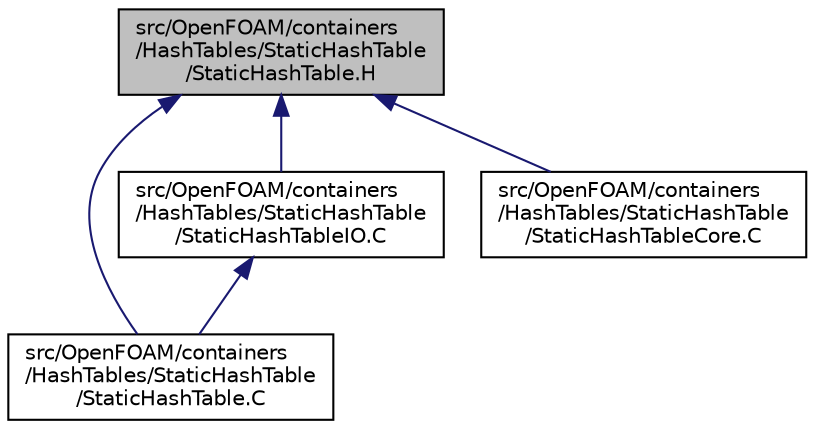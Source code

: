 digraph "src/OpenFOAM/containers/HashTables/StaticHashTable/StaticHashTable.H"
{
  bgcolor="transparent";
  edge [fontname="Helvetica",fontsize="10",labelfontname="Helvetica",labelfontsize="10"];
  node [fontname="Helvetica",fontsize="10",shape=record];
  Node1 [label="src/OpenFOAM/containers\l/HashTables/StaticHashTable\l/StaticHashTable.H",height=0.2,width=0.4,color="black", fillcolor="grey75", style="filled", fontcolor="black"];
  Node1 -> Node2 [dir="back",color="midnightblue",fontsize="10",style="solid",fontname="Helvetica"];
  Node2 [label="src/OpenFOAM/containers\l/HashTables/StaticHashTable\l/StaticHashTable.C",height=0.2,width=0.4,color="black",URL="$a07708.html"];
  Node1 -> Node3 [dir="back",color="midnightblue",fontsize="10",style="solid",fontname="Helvetica"];
  Node3 [label="src/OpenFOAM/containers\l/HashTables/StaticHashTable\l/StaticHashTableIO.C",height=0.2,width=0.4,color="black",URL="$a07712.html"];
  Node3 -> Node2 [dir="back",color="midnightblue",fontsize="10",style="solid",fontname="Helvetica"];
  Node1 -> Node4 [dir="back",color="midnightblue",fontsize="10",style="solid",fontname="Helvetica"];
  Node4 [label="src/OpenFOAM/containers\l/HashTables/StaticHashTable\l/StaticHashTableCore.C",height=0.2,width=0.4,color="black",URL="$a07710.html"];
}
